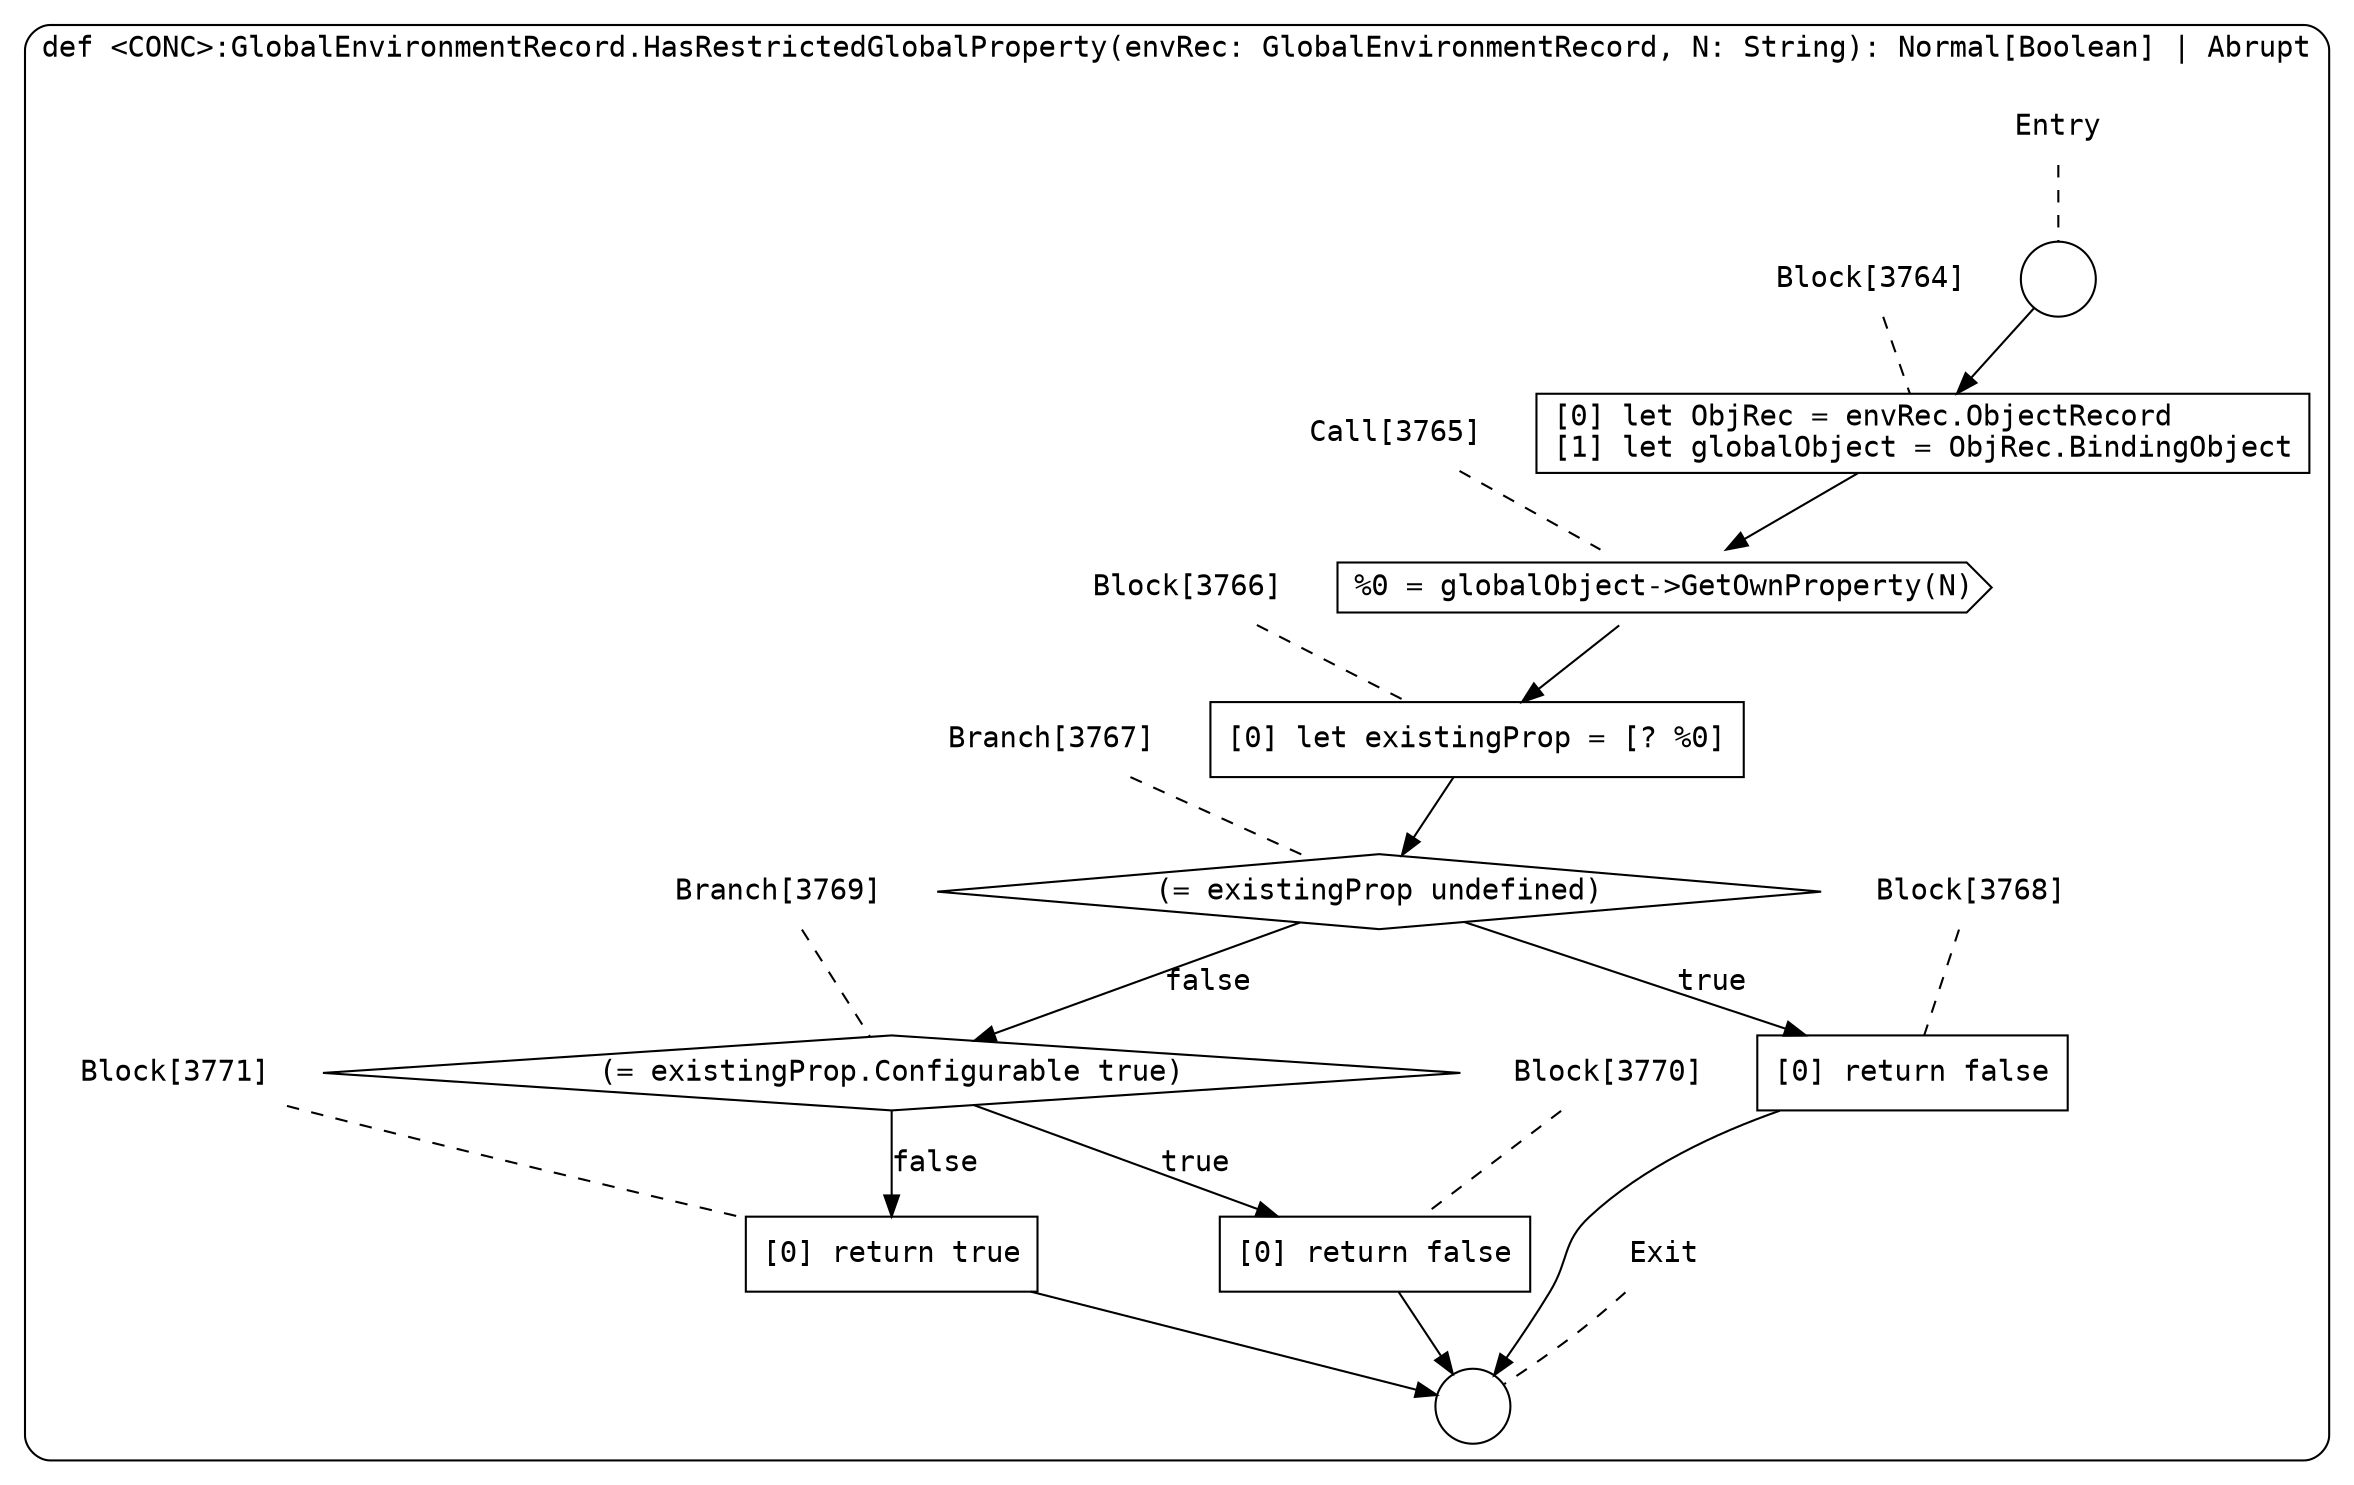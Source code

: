digraph {
  graph [fontname = "Consolas"]
  node [fontname = "Consolas"]
  edge [fontname = "Consolas"]
  subgraph cluster1011 {
    label = "def <CONC>:GlobalEnvironmentRecord.HasRestrictedGlobalProperty(envRec: GlobalEnvironmentRecord, N: String): Normal[Boolean] | Abrupt"
    style = rounded
    cluster1011_entry_name [shape=none, label=<<font color="black">Entry</font>>]
    cluster1011_entry_name -> cluster1011_entry [arrowhead=none, color="black", style=dashed]
    cluster1011_entry [shape=circle label=" " color="black" fillcolor="white" style=filled]
    cluster1011_entry -> node3764 [color="black"]
    cluster1011_exit_name [shape=none, label=<<font color="black">Exit</font>>]
    cluster1011_exit_name -> cluster1011_exit [arrowhead=none, color="black", style=dashed]
    cluster1011_exit [shape=circle label=" " color="black" fillcolor="white" style=filled]
    node3764_name [shape=none, label=<<font color="black">Block[3764]</font>>]
    node3764_name -> node3764 [arrowhead=none, color="black", style=dashed]
    node3764 [shape=box, label=<<font color="black">[0] let ObjRec = envRec.ObjectRecord<BR ALIGN="LEFT"/>[1] let globalObject = ObjRec.BindingObject<BR ALIGN="LEFT"/></font>> color="black" fillcolor="white", style=filled]
    node3764 -> node3765 [color="black"]
    node3765_name [shape=none, label=<<font color="black">Call[3765]</font>>]
    node3765_name -> node3765 [arrowhead=none, color="black", style=dashed]
    node3765 [shape=cds, label=<<font color="black">%0 = globalObject-&gt;GetOwnProperty(N)</font>> color="black" fillcolor="white", style=filled]
    node3765 -> node3766 [color="black"]
    node3766_name [shape=none, label=<<font color="black">Block[3766]</font>>]
    node3766_name -> node3766 [arrowhead=none, color="black", style=dashed]
    node3766 [shape=box, label=<<font color="black">[0] let existingProp = [? %0]<BR ALIGN="LEFT"/></font>> color="black" fillcolor="white", style=filled]
    node3766 -> node3767 [color="black"]
    node3767_name [shape=none, label=<<font color="black">Branch[3767]</font>>]
    node3767_name -> node3767 [arrowhead=none, color="black", style=dashed]
    node3767 [shape=diamond, label=<<font color="black">(= existingProp undefined)</font>> color="black" fillcolor="white", style=filled]
    node3767 -> node3768 [label=<<font color="black">true</font>> color="black"]
    node3767 -> node3769 [label=<<font color="black">false</font>> color="black"]
    node3768_name [shape=none, label=<<font color="black">Block[3768]</font>>]
    node3768_name -> node3768 [arrowhead=none, color="black", style=dashed]
    node3768 [shape=box, label=<<font color="black">[0] return false<BR ALIGN="LEFT"/></font>> color="black" fillcolor="white", style=filled]
    node3768 -> cluster1011_exit [color="black"]
    node3769_name [shape=none, label=<<font color="black">Branch[3769]</font>>]
    node3769_name -> node3769 [arrowhead=none, color="black", style=dashed]
    node3769 [shape=diamond, label=<<font color="black">(= existingProp.Configurable true)</font>> color="black" fillcolor="white", style=filled]
    node3769 -> node3770 [label=<<font color="black">true</font>> color="black"]
    node3769 -> node3771 [label=<<font color="black">false</font>> color="black"]
    node3770_name [shape=none, label=<<font color="black">Block[3770]</font>>]
    node3770_name -> node3770 [arrowhead=none, color="black", style=dashed]
    node3770 [shape=box, label=<<font color="black">[0] return false<BR ALIGN="LEFT"/></font>> color="black" fillcolor="white", style=filled]
    node3770 -> cluster1011_exit [color="black"]
    node3771_name [shape=none, label=<<font color="black">Block[3771]</font>>]
    node3771_name -> node3771 [arrowhead=none, color="black", style=dashed]
    node3771 [shape=box, label=<<font color="black">[0] return true<BR ALIGN="LEFT"/></font>> color="black" fillcolor="white", style=filled]
    node3771 -> cluster1011_exit [color="black"]
  }
}